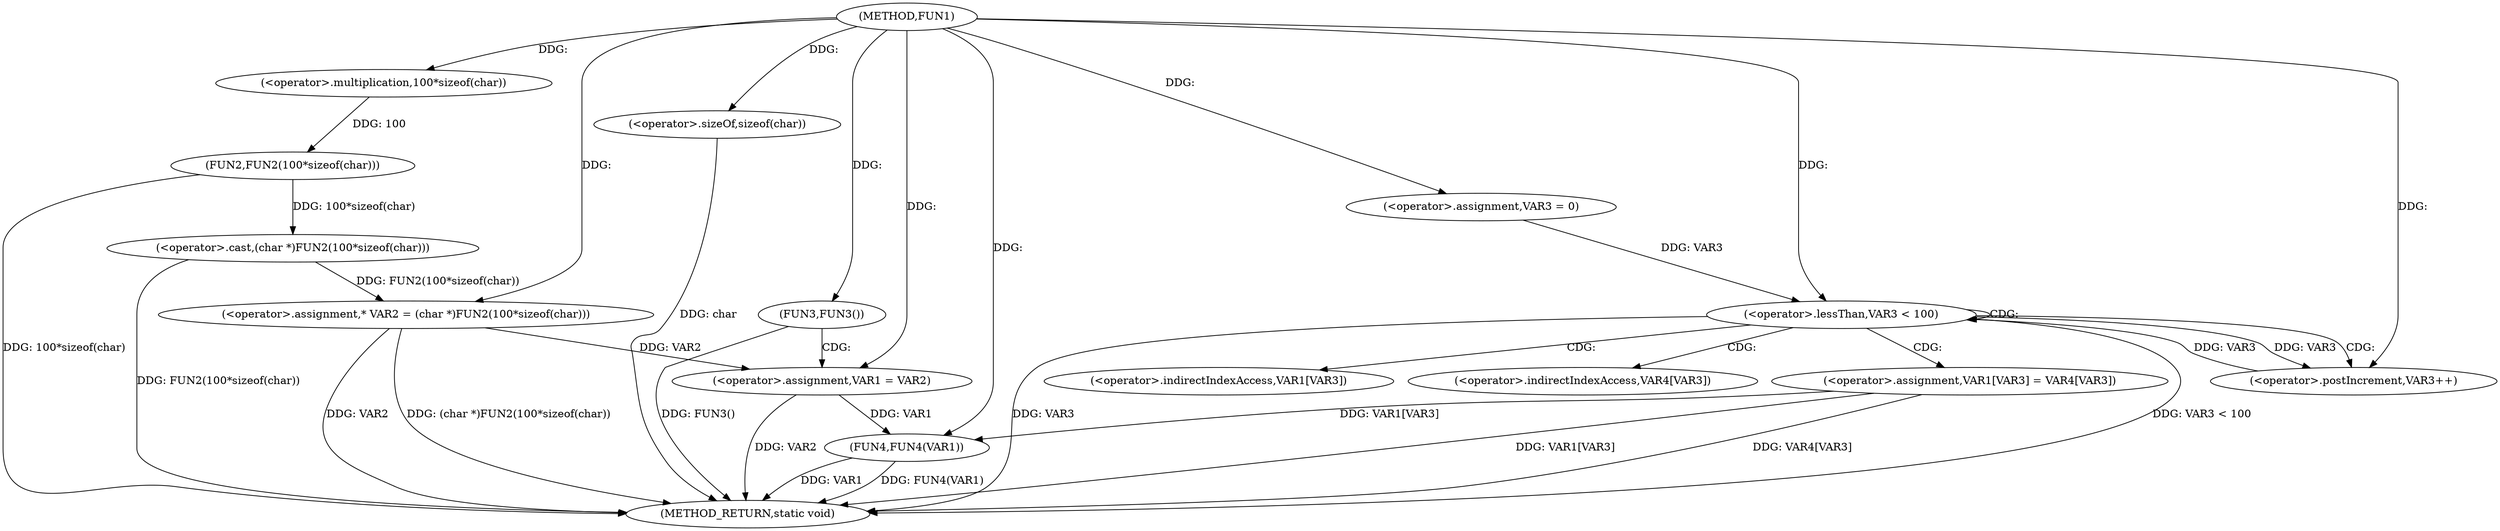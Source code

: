 digraph FUN1 {  
"1000100" [label = "(METHOD,FUN1)" ]
"1000141" [label = "(METHOD_RETURN,static void)" ]
"1000104" [label = "(<operator>.assignment,* VAR2 = (char *)FUN2(100*sizeof(char)))" ]
"1000106" [label = "(<operator>.cast,(char *)FUN2(100*sizeof(char)))" ]
"1000108" [label = "(FUN2,FUN2(100*sizeof(char)))" ]
"1000109" [label = "(<operator>.multiplication,100*sizeof(char))" ]
"1000111" [label = "(<operator>.sizeOf,sizeof(char))" ]
"1000114" [label = "(FUN3,FUN3())" ]
"1000116" [label = "(<operator>.assignment,VAR1 = VAR2)" ]
"1000123" [label = "(<operator>.assignment,VAR3 = 0)" ]
"1000126" [label = "(<operator>.lessThan,VAR3 < 100)" ]
"1000129" [label = "(<operator>.postIncrement,VAR3++)" ]
"1000132" [label = "(<operator>.assignment,VAR1[VAR3] = VAR4[VAR3])" ]
"1000139" [label = "(FUN4,FUN4(VAR1))" ]
"1000133" [label = "(<operator>.indirectIndexAccess,VAR1[VAR3])" ]
"1000136" [label = "(<operator>.indirectIndexAccess,VAR4[VAR3])" ]
  "1000126" -> "1000141"  [ label = "DDG: VAR3 < 100"] 
  "1000106" -> "1000141"  [ label = "DDG: FUN2(100*sizeof(char))"] 
  "1000104" -> "1000141"  [ label = "DDG: VAR2"] 
  "1000114" -> "1000141"  [ label = "DDG: FUN3()"] 
  "1000139" -> "1000141"  [ label = "DDG: VAR1"] 
  "1000126" -> "1000141"  [ label = "DDG: VAR3"] 
  "1000116" -> "1000141"  [ label = "DDG: VAR2"] 
  "1000132" -> "1000141"  [ label = "DDG: VAR4[VAR3]"] 
  "1000139" -> "1000141"  [ label = "DDG: FUN4(VAR1)"] 
  "1000132" -> "1000141"  [ label = "DDG: VAR1[VAR3]"] 
  "1000111" -> "1000141"  [ label = "DDG: char"] 
  "1000104" -> "1000141"  [ label = "DDG: (char *)FUN2(100*sizeof(char))"] 
  "1000108" -> "1000141"  [ label = "DDG: 100*sizeof(char)"] 
  "1000106" -> "1000104"  [ label = "DDG: FUN2(100*sizeof(char))"] 
  "1000100" -> "1000104"  [ label = "DDG: "] 
  "1000108" -> "1000106"  [ label = "DDG: 100*sizeof(char)"] 
  "1000109" -> "1000108"  [ label = "DDG: 100"] 
  "1000100" -> "1000109"  [ label = "DDG: "] 
  "1000100" -> "1000111"  [ label = "DDG: "] 
  "1000100" -> "1000114"  [ label = "DDG: "] 
  "1000104" -> "1000116"  [ label = "DDG: VAR2"] 
  "1000100" -> "1000116"  [ label = "DDG: "] 
  "1000100" -> "1000123"  [ label = "DDG: "] 
  "1000129" -> "1000126"  [ label = "DDG: VAR3"] 
  "1000123" -> "1000126"  [ label = "DDG: VAR3"] 
  "1000100" -> "1000126"  [ label = "DDG: "] 
  "1000126" -> "1000129"  [ label = "DDG: VAR3"] 
  "1000100" -> "1000129"  [ label = "DDG: "] 
  "1000116" -> "1000139"  [ label = "DDG: VAR1"] 
  "1000132" -> "1000139"  [ label = "DDG: VAR1[VAR3]"] 
  "1000100" -> "1000139"  [ label = "DDG: "] 
  "1000114" -> "1000116"  [ label = "CDG: "] 
  "1000126" -> "1000132"  [ label = "CDG: "] 
  "1000126" -> "1000129"  [ label = "CDG: "] 
  "1000126" -> "1000133"  [ label = "CDG: "] 
  "1000126" -> "1000136"  [ label = "CDG: "] 
  "1000126" -> "1000126"  [ label = "CDG: "] 
}
